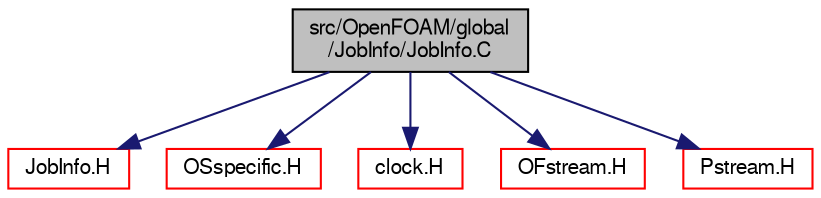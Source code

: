 digraph "src/OpenFOAM/global/JobInfo/JobInfo.C"
{
  bgcolor="transparent";
  edge [fontname="FreeSans",fontsize="10",labelfontname="FreeSans",labelfontsize="10"];
  node [fontname="FreeSans",fontsize="10",shape=record];
  Node0 [label="src/OpenFOAM/global\l/JobInfo/JobInfo.C",height=0.2,width=0.4,color="black", fillcolor="grey75", style="filled", fontcolor="black"];
  Node0 -> Node1 [color="midnightblue",fontsize="10",style="solid",fontname="FreeSans"];
  Node1 [label="JobInfo.H",height=0.2,width=0.4,color="red",URL="$a10274.html"];
  Node0 -> Node76 [color="midnightblue",fontsize="10",style="solid",fontname="FreeSans"];
  Node76 [label="OSspecific.H",height=0.2,width=0.4,color="red",URL="$a10370.html",tooltip="Functions used by OpenFOAM that are specific to POSIX compliant operating systems and need to be repl..."];
  Node0 -> Node80 [color="midnightblue",fontsize="10",style="solid",fontname="FreeSans"];
  Node80 [label="clock.H",height=0.2,width=0.4,color="red",URL="$a10205.html"];
  Node0 -> Node82 [color="midnightblue",fontsize="10",style="solid",fontname="FreeSans"];
  Node82 [label="OFstream.H",height=0.2,width=0.4,color="red",URL="$a09065.html"];
  Node0 -> Node84 [color="midnightblue",fontsize="10",style="solid",fontname="FreeSans"];
  Node84 [label="Pstream.H",height=0.2,width=0.4,color="red",URL="$a09134.html"];
}
